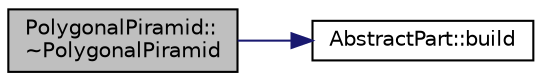 digraph "PolygonalPiramid::~PolygonalPiramid"
{
  edge [fontname="Helvetica",fontsize="10",labelfontname="Helvetica",labelfontsize="10"];
  node [fontname="Helvetica",fontsize="10",shape=record];
  rankdir="LR";
  Node18 [label="PolygonalPiramid::\l~PolygonalPiramid",height=0.2,width=0.4,color="black", fillcolor="grey75", style="filled", fontcolor="black"];
  Node18 -> Node19 [color="midnightblue",fontsize="10",style="solid",fontname="Helvetica"];
  Node19 [label="AbstractPart::build",height=0.2,width=0.4,color="black", fillcolor="white", style="filled",URL="$classAbstractPart.html#ab239b352fcd9263304e0bb5543ad1009",tooltip="Build the part. "];
}

